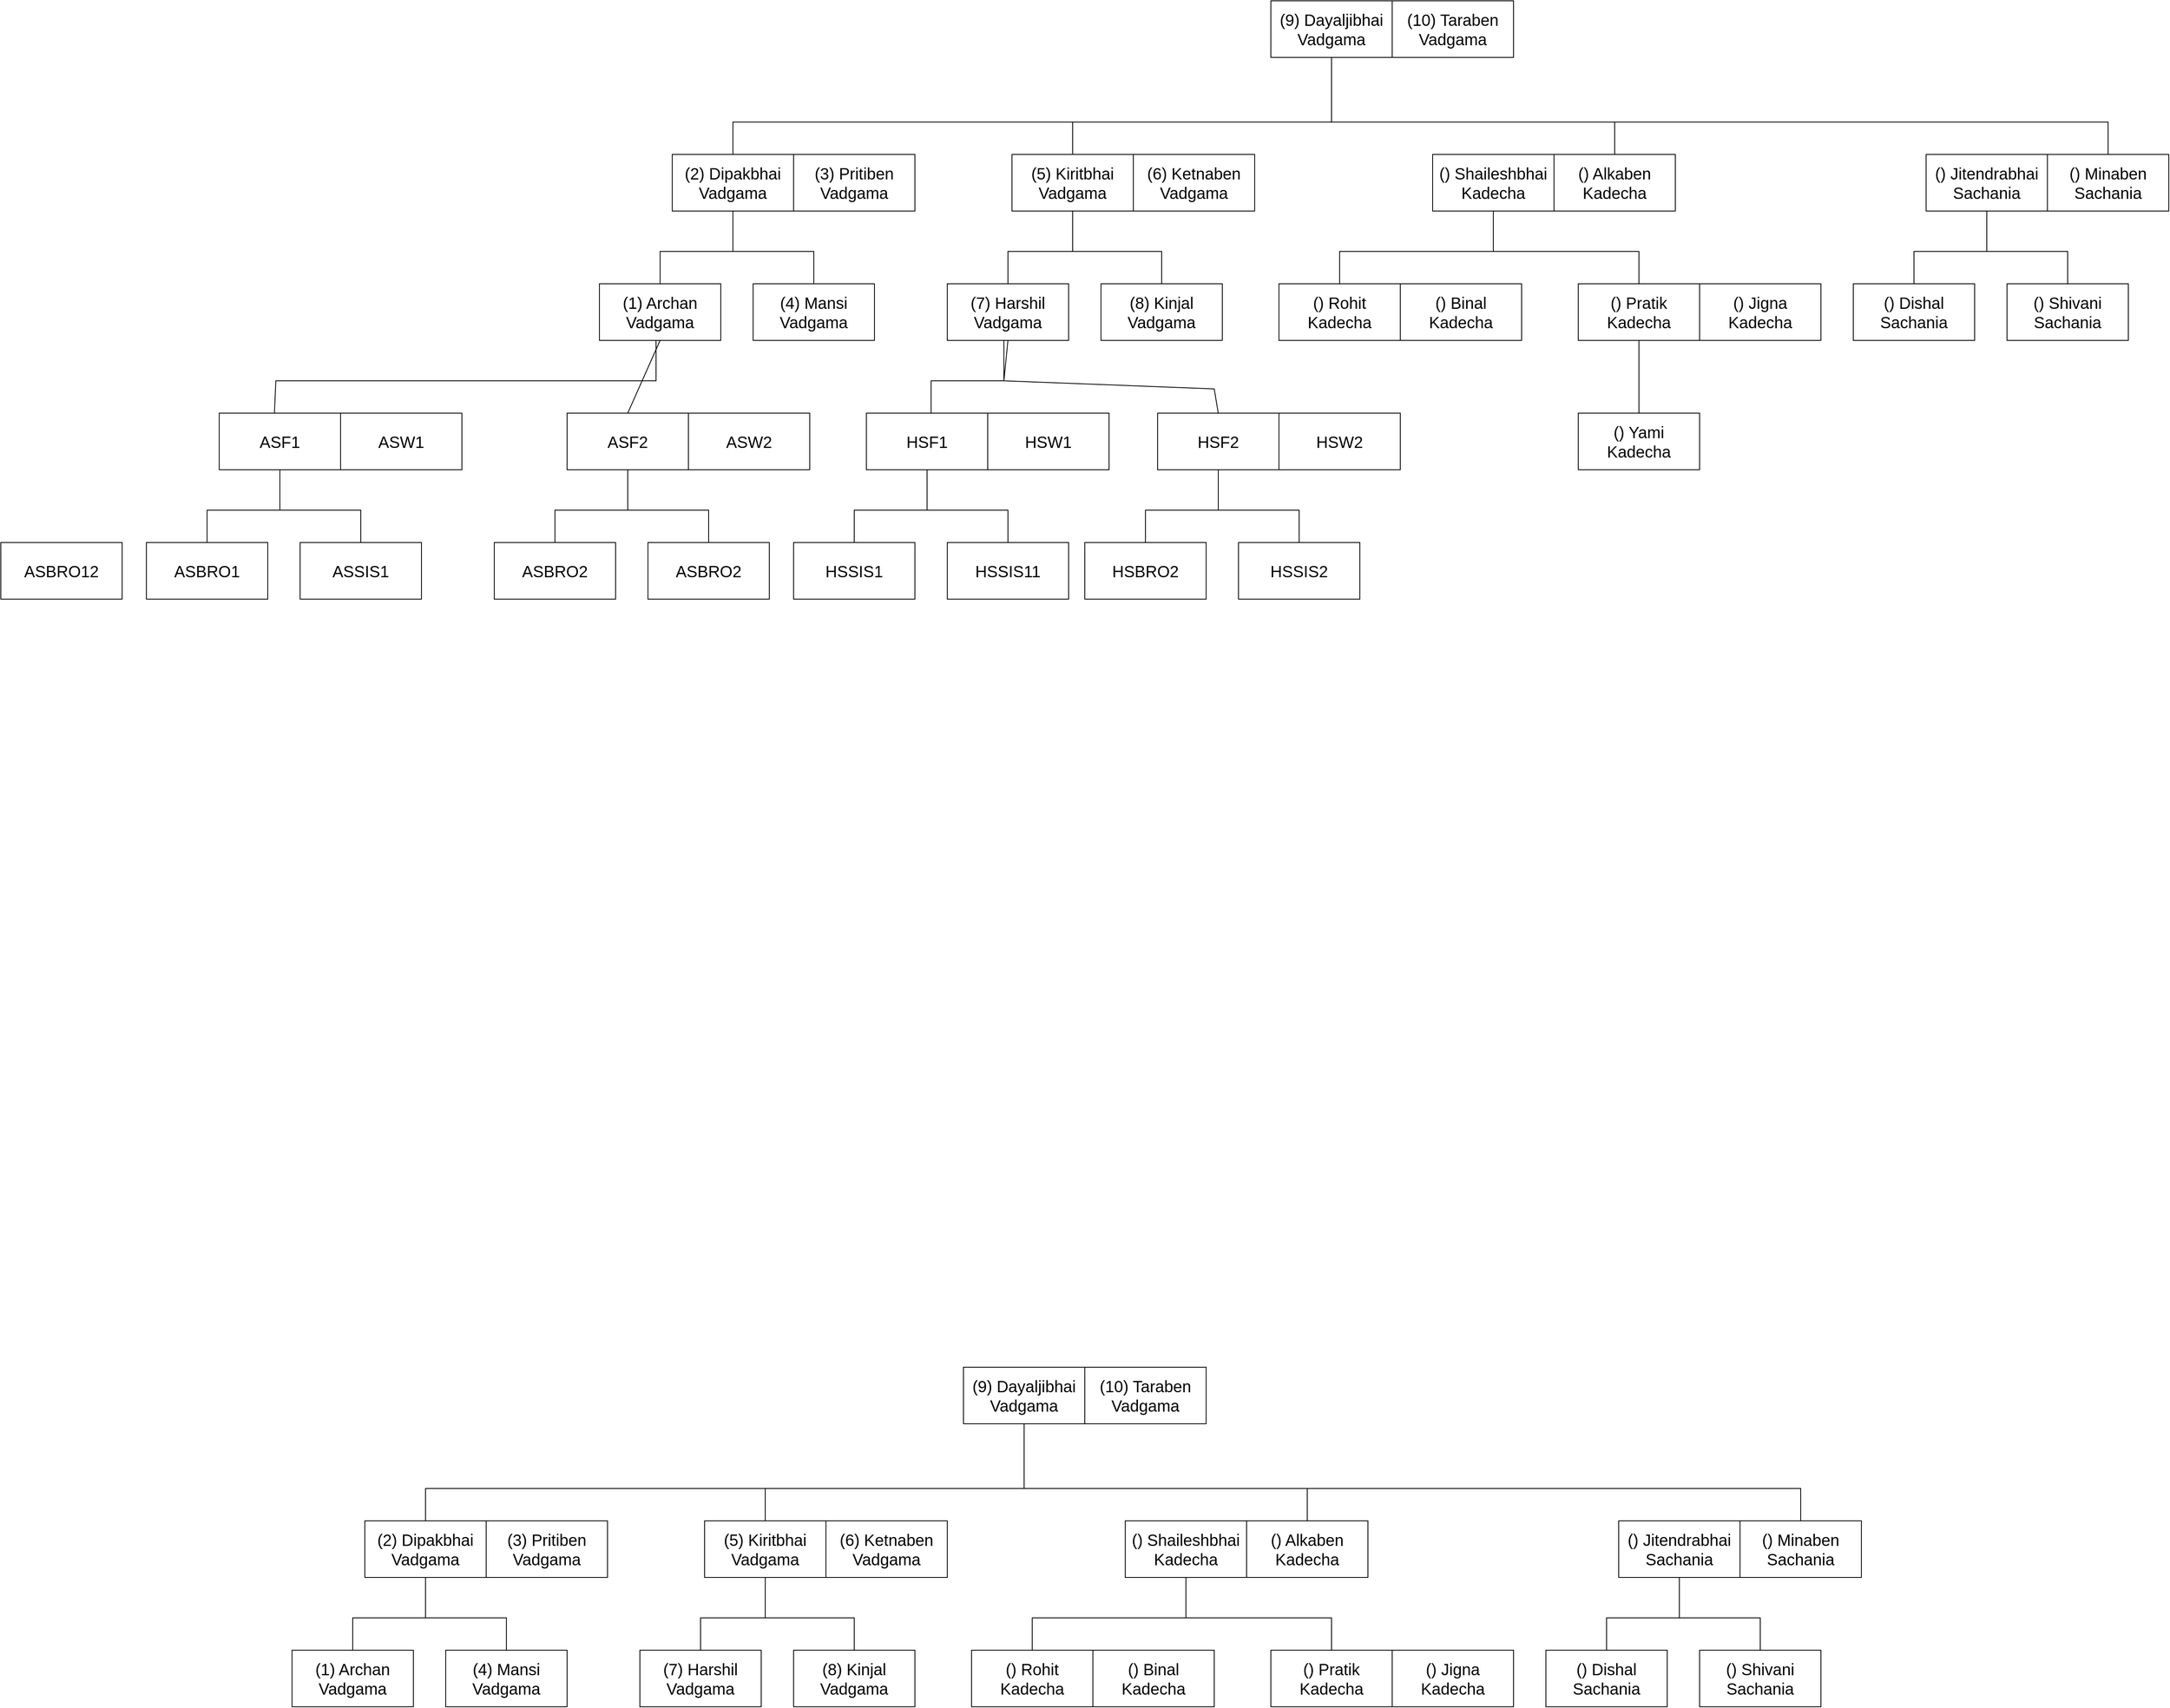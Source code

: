 <mxfile version="17.2.4" type="device"><diagram name="Page-1" id="10a91c8b-09ff-31b1-d368-03940ed4cc9e"><mxGraphModel dx="2484" dy="1018" grid="1" gridSize="10" guides="1" tooltips="1" connect="1" arrows="1" fold="1" page="1" pageScale="1" pageWidth="1100" pageHeight="850" background="none" math="0" shadow="0"><root><mxCell id="0"/><mxCell id="1" parent="0"/><mxCell id="Wmcvq4PDLPZTZNXe5viw-1" value="&lt;font style=&quot;font-size: 20px&quot;&gt;(9) Dayaljibhai&lt;br&gt;Vadgama&lt;br&gt;&lt;/font&gt;" style="rounded=0;whiteSpace=wrap;html=1;" vertex="1" parent="1"><mxGeometry x="920" y="250" width="150" height="70" as="geometry"/></mxCell><mxCell id="Wmcvq4PDLPZTZNXe5viw-2" value="&lt;font style=&quot;font-size: 20px&quot;&gt;(10) Taraben&lt;/font&gt;&lt;br style=&quot;font-size: 20px&quot;&gt;&lt;span style=&quot;font-size: 20px&quot;&gt;Vadgama&lt;/span&gt;" style="rounded=0;whiteSpace=wrap;html=1;" vertex="1" parent="1"><mxGeometry x="1070" y="250" width="150" height="70" as="geometry"/></mxCell><mxCell id="Wmcvq4PDLPZTZNXe5viw-3" value="&lt;font style=&quot;font-size: 20px&quot;&gt;(3) Pritiben&lt;/font&gt;&lt;br style=&quot;font-size: 20px&quot;&gt;&lt;span style=&quot;font-size: 20px&quot;&gt;Vadgama&lt;/span&gt;" style="rounded=0;whiteSpace=wrap;html=1;" vertex="1" parent="1"><mxGeometry x="330" y="440" width="150" height="70" as="geometry"/></mxCell><mxCell id="Wmcvq4PDLPZTZNXe5viw-4" value="&lt;font style=&quot;font-size: 20px&quot;&gt;(2) Dipakbhai&lt;/font&gt;&lt;br style=&quot;font-size: 20px&quot;&gt;&lt;span style=&quot;font-size: 20px&quot;&gt;Vadgama&lt;/span&gt;" style="rounded=0;whiteSpace=wrap;html=1;" vertex="1" parent="1"><mxGeometry x="180" y="440" width="150" height="70" as="geometry"/></mxCell><mxCell id="Wmcvq4PDLPZTZNXe5viw-5" value="&lt;font style=&quot;font-size: 20px&quot;&gt;(6) Ketnaben&lt;/font&gt;&lt;br style=&quot;font-size: 20px&quot;&gt;&lt;span style=&quot;font-size: 20px&quot;&gt;Vadgama&lt;/span&gt;" style="rounded=0;whiteSpace=wrap;html=1;" vertex="1" parent="1"><mxGeometry x="750" y="440" width="150" height="70" as="geometry"/></mxCell><mxCell id="Wmcvq4PDLPZTZNXe5viw-6" value="&lt;font style=&quot;font-size: 20px&quot;&gt;(5) Kiritbhai&lt;/font&gt;&lt;br style=&quot;font-size: 20px&quot;&gt;&lt;span style=&quot;font-size: 20px&quot;&gt;Vadgama&lt;/span&gt;" style="rounded=0;whiteSpace=wrap;html=1;" vertex="1" parent="1"><mxGeometry x="600" y="440" width="150" height="70" as="geometry"/></mxCell><mxCell id="Wmcvq4PDLPZTZNXe5viw-8" value="&lt;font style=&quot;font-size: 20px&quot;&gt;(1) Archan&lt;/font&gt;&lt;br style=&quot;font-size: 20px&quot;&gt;&lt;span style=&quot;font-size: 20px&quot;&gt;Vadgama&lt;/span&gt;" style="rounded=0;whiteSpace=wrap;html=1;" vertex="1" parent="1"><mxGeometry x="90" y="600" width="150" height="70" as="geometry"/></mxCell><mxCell id="Wmcvq4PDLPZTZNXe5viw-9" value="&lt;font style=&quot;font-size: 20px&quot;&gt;(4) Mansi&lt;/font&gt;&lt;br style=&quot;font-size: 20px&quot;&gt;&lt;span style=&quot;font-size: 20px&quot;&gt;Vadgama&lt;/span&gt;" style="rounded=0;whiteSpace=wrap;html=1;" vertex="1" parent="1"><mxGeometry x="280" y="600" width="150" height="70" as="geometry"/></mxCell><mxCell id="Wmcvq4PDLPZTZNXe5viw-10" value="&lt;font style=&quot;font-size: 20px&quot;&gt;(7) Harshil&lt;/font&gt;&lt;br style=&quot;font-size: 20px&quot;&gt;&lt;span style=&quot;font-size: 20px&quot;&gt;Vadgama&lt;/span&gt;" style="rounded=0;whiteSpace=wrap;html=1;" vertex="1" parent="1"><mxGeometry x="520" y="600" width="150" height="70" as="geometry"/></mxCell><mxCell id="Wmcvq4PDLPZTZNXe5viw-11" value="&lt;font style=&quot;font-size: 20px&quot;&gt;(8) Kinjal&lt;/font&gt;&lt;br style=&quot;font-size: 20px&quot;&gt;&lt;span style=&quot;font-size: 20px&quot;&gt;Vadgama&lt;/span&gt;" style="rounded=0;whiteSpace=wrap;html=1;" vertex="1" parent="1"><mxGeometry x="710" y="600" width="150" height="70" as="geometry"/></mxCell><mxCell id="Wmcvq4PDLPZTZNXe5viw-16" value="" style="endArrow=none;html=1;rounded=0;fontSize=20;entryX=0.5;entryY=1;entryDx=0;entryDy=0;exitX=0.5;exitY=0;exitDx=0;exitDy=0;" edge="1" parent="1" source="Wmcvq4PDLPZTZNXe5viw-4" target="Wmcvq4PDLPZTZNXe5viw-1"><mxGeometry width="50" height="50" relative="1" as="geometry"><mxPoint x="530" y="480" as="sourcePoint"/><mxPoint x="580" y="430" as="targetPoint"/><Array as="points"><mxPoint x="255" y="400"/><mxPoint x="995" y="400"/></Array></mxGeometry></mxCell><mxCell id="Wmcvq4PDLPZTZNXe5viw-17" value="" style="endArrow=none;html=1;rounded=0;fontSize=20;entryX=0.5;entryY=1;entryDx=0;entryDy=0;exitX=0.5;exitY=0;exitDx=0;exitDy=0;" edge="1" parent="1" source="Wmcvq4PDLPZTZNXe5viw-6" target="Wmcvq4PDLPZTZNXe5viw-1"><mxGeometry width="50" height="50" relative="1" as="geometry"><mxPoint x="265" y="450" as="sourcePoint"/><mxPoint x="485" y="370" as="targetPoint"/><Array as="points"><mxPoint x="675" y="400"/><mxPoint x="995" y="400"/></Array></mxGeometry></mxCell><mxCell id="Wmcvq4PDLPZTZNXe5viw-18" value="" style="endArrow=none;html=1;rounded=0;fontSize=20;entryX=0.5;entryY=1;entryDx=0;entryDy=0;exitX=0.5;exitY=0;exitDx=0;exitDy=0;" edge="1" parent="1" source="Wmcvq4PDLPZTZNXe5viw-11" target="Wmcvq4PDLPZTZNXe5viw-6"><mxGeometry width="50" height="50" relative="1" as="geometry"><mxPoint x="880" y="590" as="sourcePoint"/><mxPoint x="680" y="510" as="targetPoint"/><Array as="points"><mxPoint x="785" y="560"/><mxPoint x="675" y="560"/></Array></mxGeometry></mxCell><mxCell id="Wmcvq4PDLPZTZNXe5viw-19" value="" style="endArrow=none;html=1;rounded=0;fontSize=20;entryX=0.5;entryY=1;entryDx=0;entryDy=0;exitX=0.5;exitY=0;exitDx=0;exitDy=0;" edge="1" parent="1" source="Wmcvq4PDLPZTZNXe5viw-9" target="Wmcvq4PDLPZTZNXe5viw-4"><mxGeometry width="50" height="50" relative="1" as="geometry"><mxPoint x="355" y="600" as="sourcePoint"/><mxPoint x="250" y="510" as="targetPoint"/><Array as="points"><mxPoint x="355" y="560"/><mxPoint x="255" y="560"/></Array></mxGeometry></mxCell><mxCell id="Wmcvq4PDLPZTZNXe5viw-21" value="" style="endArrow=none;html=1;rounded=0;fontSize=20;exitX=0.5;exitY=0;exitDx=0;exitDy=0;entryX=0.5;entryY=1;entryDx=0;entryDy=0;" edge="1" parent="1" source="Wmcvq4PDLPZTZNXe5viw-8" target="Wmcvq4PDLPZTZNXe5viw-4"><mxGeometry width="50" height="50" relative="1" as="geometry"><mxPoint x="365" y="610" as="sourcePoint"/><mxPoint x="220" y="560" as="targetPoint"/><Array as="points"><mxPoint x="165" y="560"/><mxPoint x="255" y="560"/></Array></mxGeometry></mxCell><mxCell id="Wmcvq4PDLPZTZNXe5viw-22" value="" style="endArrow=none;html=1;rounded=0;fontSize=20;exitX=0.5;exitY=0;exitDx=0;exitDy=0;entryX=0.5;entryY=1;entryDx=0;entryDy=0;" edge="1" parent="1" source="Wmcvq4PDLPZTZNXe5viw-10" target="Wmcvq4PDLPZTZNXe5viw-6"><mxGeometry width="50" height="50" relative="1" as="geometry"><mxPoint x="570" y="600" as="sourcePoint"/><mxPoint x="660" y="510" as="targetPoint"/><Array as="points"><mxPoint x="595" y="560"/><mxPoint x="675" y="560"/></Array></mxGeometry></mxCell><mxCell id="Wmcvq4PDLPZTZNXe5viw-23" value="&lt;font style=&quot;font-size: 20px&quot;&gt;() Alkaben&lt;br&gt;Kadecha&lt;/font&gt;" style="rounded=0;whiteSpace=wrap;html=1;" vertex="1" parent="1"><mxGeometry x="1270" y="440" width="150" height="70" as="geometry"/></mxCell><mxCell id="Wmcvq4PDLPZTZNXe5viw-24" value="&lt;font style=&quot;font-size: 20px&quot;&gt;() Shaileshbhai&lt;br&gt;Kadecha&lt;br&gt;&lt;/font&gt;" style="rounded=0;whiteSpace=wrap;html=1;" vertex="1" parent="1"><mxGeometry x="1120" y="440" width="150" height="70" as="geometry"/></mxCell><mxCell id="Wmcvq4PDLPZTZNXe5viw-25" value="&lt;font style=&quot;font-size: 20px&quot;&gt;() Rohit&lt;br&gt;Kadecha&lt;br&gt;&lt;/font&gt;" style="rounded=0;whiteSpace=wrap;html=1;" vertex="1" parent="1"><mxGeometry x="930" y="600" width="150" height="70" as="geometry"/></mxCell><mxCell id="Wmcvq4PDLPZTZNXe5viw-26" value="&lt;font style=&quot;font-size: 20px&quot;&gt;() Pratik&lt;br&gt;Kadecha&lt;br&gt;&lt;/font&gt;" style="rounded=0;whiteSpace=wrap;html=1;" vertex="1" parent="1"><mxGeometry x="1300" y="600" width="150" height="70" as="geometry"/></mxCell><mxCell id="Wmcvq4PDLPZTZNXe5viw-27" value="" style="endArrow=none;html=1;rounded=0;fontSize=20;entryX=0.5;entryY=1;entryDx=0;entryDy=0;exitX=0.5;exitY=0;exitDx=0;exitDy=0;" edge="1" source="Wmcvq4PDLPZTZNXe5viw-26" target="Wmcvq4PDLPZTZNXe5viw-24" parent="1"><mxGeometry width="50" height="50" relative="1" as="geometry"><mxPoint x="1225" y="600" as="sourcePoint"/><mxPoint x="1120" y="510" as="targetPoint"/><Array as="points"><mxPoint x="1375" y="560"/><mxPoint x="1195" y="560"/></Array></mxGeometry></mxCell><mxCell id="Wmcvq4PDLPZTZNXe5viw-28" value="" style="endArrow=none;html=1;rounded=0;fontSize=20;exitX=0.5;exitY=0;exitDx=0;exitDy=0;entryX=0.5;entryY=1;entryDx=0;entryDy=0;" edge="1" source="Wmcvq4PDLPZTZNXe5viw-25" target="Wmcvq4PDLPZTZNXe5viw-24" parent="1"><mxGeometry width="50" height="50" relative="1" as="geometry"><mxPoint x="1235" y="610" as="sourcePoint"/><mxPoint x="1090" y="560" as="targetPoint"/><Array as="points"><mxPoint x="1005" y="560"/><mxPoint x="1195" y="560"/></Array></mxGeometry></mxCell><mxCell id="Wmcvq4PDLPZTZNXe5viw-29" value="&lt;font style=&quot;font-size: 20px&quot;&gt;() Jitendrabhai&lt;br&gt;Sachania&lt;/font&gt;" style="rounded=0;whiteSpace=wrap;html=1;" vertex="1" parent="1"><mxGeometry x="1730" y="440" width="150" height="70" as="geometry"/></mxCell><mxCell id="Wmcvq4PDLPZTZNXe5viw-30" value="&lt;font style=&quot;font-size: 20px&quot;&gt;() Shivani&lt;br&gt;Sachania&lt;br&gt;&lt;/font&gt;" style="rounded=0;whiteSpace=wrap;html=1;" vertex="1" parent="1"><mxGeometry x="1830" y="600" width="150" height="70" as="geometry"/></mxCell><mxCell id="Wmcvq4PDLPZTZNXe5viw-31" value="" style="endArrow=none;html=1;rounded=0;fontSize=20;entryX=0.5;entryY=1;entryDx=0;entryDy=0;exitX=0.5;exitY=0;exitDx=0;exitDy=0;" edge="1" source="Wmcvq4PDLPZTZNXe5viw-30" target="Wmcvq4PDLPZTZNXe5viw-29" parent="1"><mxGeometry width="50" height="50" relative="1" as="geometry"><mxPoint x="1905" y="600" as="sourcePoint"/><mxPoint x="1800" y="510" as="targetPoint"/><Array as="points"><mxPoint x="1905" y="560"/><mxPoint x="1805" y="560"/></Array></mxGeometry></mxCell><mxCell id="Wmcvq4PDLPZTZNXe5viw-32" value="" style="endArrow=none;html=1;rounded=0;fontSize=20;exitX=0.5;exitY=0;exitDx=0;exitDy=0;entryX=0.5;entryY=1;entryDx=0;entryDy=0;" edge="1" source="Wmcvq4PDLPZTZNXe5viw-34" target="Wmcvq4PDLPZTZNXe5viw-29" parent="1"><mxGeometry width="50" height="50" relative="1" as="geometry"><mxPoint x="1915" y="610" as="sourcePoint"/><mxPoint x="1770" y="560" as="targetPoint"/><Array as="points"><mxPoint x="1715" y="560"/><mxPoint x="1805" y="560"/></Array></mxGeometry></mxCell><mxCell id="Wmcvq4PDLPZTZNXe5viw-33" value="&lt;font style=&quot;font-size: 20px&quot;&gt;() Minaben Sachania&lt;/font&gt;" style="rounded=0;whiteSpace=wrap;html=1;" vertex="1" parent="1"><mxGeometry x="1880" y="440" width="150" height="70" as="geometry"/></mxCell><mxCell id="Wmcvq4PDLPZTZNXe5viw-34" value="&lt;font style=&quot;font-size: 20px&quot;&gt;() Dishal&lt;br&gt;Sachania&lt;br&gt;&lt;/font&gt;" style="rounded=0;whiteSpace=wrap;html=1;" vertex="1" parent="1"><mxGeometry x="1640" y="600" width="150" height="70" as="geometry"/></mxCell><mxCell id="Wmcvq4PDLPZTZNXe5viw-37" value="" style="endArrow=none;html=1;rounded=0;fontSize=20;entryX=0.5;entryY=1;entryDx=0;entryDy=0;exitX=0.5;exitY=0;exitDx=0;exitDy=0;" edge="1" parent="1" source="Wmcvq4PDLPZTZNXe5viw-33" target="Wmcvq4PDLPZTZNXe5viw-1"><mxGeometry width="50" height="50" relative="1" as="geometry"><mxPoint x="1140" y="440.0" as="sourcePoint"/><mxPoint x="1880" y="320.0" as="targetPoint"/><Array as="points"><mxPoint x="1955" y="400"/><mxPoint x="995" y="400"/></Array></mxGeometry></mxCell><mxCell id="Wmcvq4PDLPZTZNXe5viw-38" value="" style="endArrow=none;html=1;rounded=0;fontSize=20;entryX=0.5;entryY=1;entryDx=0;entryDy=0;exitX=0.5;exitY=0;exitDx=0;exitDy=0;" edge="1" parent="1" source="Wmcvq4PDLPZTZNXe5viw-23" target="Wmcvq4PDLPZTZNXe5viw-1"><mxGeometry width="50" height="50" relative="1" as="geometry"><mxPoint x="685" y="450.0" as="sourcePoint"/><mxPoint x="1005" y="330.0" as="targetPoint"/><Array as="points"><mxPoint x="1345" y="400"/><mxPoint x="995" y="400"/></Array></mxGeometry></mxCell><mxCell id="Wmcvq4PDLPZTZNXe5viw-39" value="&lt;font style=&quot;font-size: 20px&quot;&gt;() Binal&lt;br&gt;Kadecha&lt;br&gt;&lt;/font&gt;" style="rounded=0;whiteSpace=wrap;html=1;" vertex="1" parent="1"><mxGeometry x="1080" y="600" width="150" height="70" as="geometry"/></mxCell><mxCell id="Wmcvq4PDLPZTZNXe5viw-40" value="&lt;font style=&quot;font-size: 20px&quot;&gt;() Jigna&lt;br&gt;Kadecha&lt;br&gt;&lt;/font&gt;" style="rounded=0;whiteSpace=wrap;html=1;" vertex="1" parent="1"><mxGeometry x="1450" y="600" width="150" height="70" as="geometry"/></mxCell><mxCell id="Wmcvq4PDLPZTZNXe5viw-41" value="&lt;font style=&quot;font-size: 20px&quot;&gt;() Yami&lt;br&gt;Kadecha&lt;br&gt;&lt;/font&gt;" style="rounded=0;whiteSpace=wrap;html=1;" vertex="1" parent="1"><mxGeometry x="1300" y="760" width="150" height="70" as="geometry"/></mxCell><mxCell id="Wmcvq4PDLPZTZNXe5viw-42" value="" style="endArrow=none;html=1;rounded=0;fontSize=20;entryX=0.5;entryY=0;entryDx=0;entryDy=0;exitX=0.5;exitY=1;exitDx=0;exitDy=0;" edge="1" parent="1" source="Wmcvq4PDLPZTZNXe5viw-26" target="Wmcvq4PDLPZTZNXe5viw-41"><mxGeometry width="50" height="50" relative="1" as="geometry"><mxPoint x="1385" y="610.0" as="sourcePoint"/><mxPoint x="1205" y="520.0" as="targetPoint"/></mxGeometry></mxCell><mxCell id="Wmcvq4PDLPZTZNXe5viw-43" value="&lt;span style=&quot;font-size: 20px&quot;&gt;ASF1&lt;/span&gt;" style="rounded=0;whiteSpace=wrap;html=1;" vertex="1" parent="1"><mxGeometry x="-380" y="760" width="150" height="70" as="geometry"/></mxCell><mxCell id="Wmcvq4PDLPZTZNXe5viw-44" value="&lt;span style=&quot;font-size: 20px&quot;&gt;ASW1&lt;/span&gt;" style="rounded=0;whiteSpace=wrap;html=1;" vertex="1" parent="1"><mxGeometry x="-230" y="760" width="150" height="70" as="geometry"/></mxCell><mxCell id="Wmcvq4PDLPZTZNXe5viw-45" value="&lt;span style=&quot;font-size: 20px&quot;&gt;ASBRO1&lt;/span&gt;" style="rounded=0;whiteSpace=wrap;html=1;" vertex="1" parent="1"><mxGeometry x="-470" y="920" width="150" height="70" as="geometry"/></mxCell><mxCell id="Wmcvq4PDLPZTZNXe5viw-46" value="&lt;span style=&quot;font-size: 20px&quot;&gt;ASSIS1&lt;/span&gt;" style="rounded=0;whiteSpace=wrap;html=1;" vertex="1" parent="1"><mxGeometry x="-280" y="920" width="150" height="70" as="geometry"/></mxCell><mxCell id="Wmcvq4PDLPZTZNXe5viw-47" value="" style="endArrow=none;html=1;rounded=0;fontSize=20;entryX=0.5;entryY=1;entryDx=0;entryDy=0;exitX=0.5;exitY=0;exitDx=0;exitDy=0;" edge="1" source="Wmcvq4PDLPZTZNXe5viw-46" target="Wmcvq4PDLPZTZNXe5viw-43" parent="1"><mxGeometry width="50" height="50" relative="1" as="geometry"><mxPoint x="-205" y="920" as="sourcePoint"/><mxPoint x="-310" y="830" as="targetPoint"/><Array as="points"><mxPoint x="-205" y="880"/><mxPoint x="-305" y="880"/></Array></mxGeometry></mxCell><mxCell id="Wmcvq4PDLPZTZNXe5viw-48" value="" style="endArrow=none;html=1;rounded=0;fontSize=20;exitX=0.5;exitY=0;exitDx=0;exitDy=0;entryX=0.5;entryY=1;entryDx=0;entryDy=0;" edge="1" source="Wmcvq4PDLPZTZNXe5viw-45" target="Wmcvq4PDLPZTZNXe5viw-43" parent="1"><mxGeometry width="50" height="50" relative="1" as="geometry"><mxPoint x="-195" y="930" as="sourcePoint"/><mxPoint x="-340" y="880" as="targetPoint"/><Array as="points"><mxPoint x="-395" y="880"/><mxPoint x="-305" y="880"/></Array></mxGeometry></mxCell><mxCell id="Wmcvq4PDLPZTZNXe5viw-49" value="" style="endArrow=none;html=1;rounded=0;fontSize=20;exitX=0.455;exitY=-0.005;exitDx=0;exitDy=0;entryX=0.5;entryY=1;entryDx=0;entryDy=0;exitPerimeter=0;" edge="1" parent="1" source="Wmcvq4PDLPZTZNXe5viw-43"><mxGeometry width="50" height="50" relative="1" as="geometry"><mxPoint x="70.0" y="760" as="sourcePoint"/><mxPoint x="160.0" y="670" as="targetPoint"/><Array as="points"><mxPoint x="-310" y="720"/><mxPoint x="160" y="720"/></Array></mxGeometry></mxCell><mxCell id="Wmcvq4PDLPZTZNXe5viw-50" value="&lt;span style=&quot;font-size: 20px&quot;&gt;HSF1&lt;/span&gt;" style="rounded=0;whiteSpace=wrap;html=1;" vertex="1" parent="1"><mxGeometry x="420" y="760" width="150" height="70" as="geometry"/></mxCell><mxCell id="Wmcvq4PDLPZTZNXe5viw-51" value="&lt;span style=&quot;font-size: 20px&quot;&gt;HSW1&lt;/span&gt;" style="rounded=0;whiteSpace=wrap;html=1;" vertex="1" parent="1"><mxGeometry x="570" y="760" width="150" height="70" as="geometry"/></mxCell><mxCell id="Wmcvq4PDLPZTZNXe5viw-52" value="&lt;span style=&quot;font-size: 20px&quot;&gt;HSSIS11&lt;/span&gt;" style="rounded=0;whiteSpace=wrap;html=1;" vertex="1" parent="1"><mxGeometry x="520" y="920" width="150" height="70" as="geometry"/></mxCell><mxCell id="Wmcvq4PDLPZTZNXe5viw-53" value="" style="endArrow=none;html=1;rounded=0;fontSize=20;entryX=0.5;entryY=1;entryDx=0;entryDy=0;exitX=0.5;exitY=0;exitDx=0;exitDy=0;" edge="1" source="Wmcvq4PDLPZTZNXe5viw-52" target="Wmcvq4PDLPZTZNXe5viw-50" parent="1"><mxGeometry width="50" height="50" relative="1" as="geometry"><mxPoint x="595" y="920" as="sourcePoint"/><mxPoint x="490" y="830" as="targetPoint"/><Array as="points"><mxPoint x="595" y="880"/><mxPoint x="495" y="880"/></Array></mxGeometry></mxCell><mxCell id="Wmcvq4PDLPZTZNXe5viw-54" value="" style="endArrow=none;html=1;rounded=0;fontSize=20;exitX=0.5;exitY=0;exitDx=0;exitDy=0;entryX=0.5;entryY=1;entryDx=0;entryDy=0;" edge="1" source="Wmcvq4PDLPZTZNXe5viw-55" target="Wmcvq4PDLPZTZNXe5viw-50" parent="1"><mxGeometry width="50" height="50" relative="1" as="geometry"><mxPoint x="605" y="930" as="sourcePoint"/><mxPoint x="460" y="880" as="targetPoint"/><Array as="points"><mxPoint x="405" y="880"/><mxPoint x="495" y="880"/></Array></mxGeometry></mxCell><mxCell id="Wmcvq4PDLPZTZNXe5viw-55" value="&lt;span style=&quot;font-size: 20px&quot;&gt;HSSIS1&lt;/span&gt;" style="rounded=0;whiteSpace=wrap;html=1;" vertex="1" parent="1"><mxGeometry x="330" y="920" width="150" height="70" as="geometry"/></mxCell><mxCell id="Wmcvq4PDLPZTZNXe5viw-56" value="" style="endArrow=none;html=1;rounded=0;fontSize=20;exitX=0.5;exitY=0;exitDx=0;exitDy=0;entryX=0.5;entryY=1;entryDx=0;entryDy=0;" edge="1" parent="1"><mxGeometry width="50" height="50" relative="1" as="geometry"><mxPoint x="500.0" y="760" as="sourcePoint"/><mxPoint x="590.0" y="670" as="targetPoint"/><Array as="points"><mxPoint x="500" y="720"/><mxPoint x="590" y="720"/></Array></mxGeometry></mxCell><mxCell id="Wmcvq4PDLPZTZNXe5viw-57" value="&lt;span style=&quot;font-size: 20px&quot;&gt;ASF2&lt;/span&gt;" style="rounded=0;whiteSpace=wrap;html=1;" vertex="1" parent="1"><mxGeometry x="50" y="760" width="150" height="70" as="geometry"/></mxCell><mxCell id="Wmcvq4PDLPZTZNXe5viw-58" value="&lt;span style=&quot;font-size: 20px&quot;&gt;ASW2&lt;/span&gt;" style="rounded=0;whiteSpace=wrap;html=1;" vertex="1" parent="1"><mxGeometry x="200" y="760" width="150" height="70" as="geometry"/></mxCell><mxCell id="Wmcvq4PDLPZTZNXe5viw-59" value="&lt;span style=&quot;font-size: 20px&quot;&gt;ASBRO2&lt;/span&gt;" style="rounded=0;whiteSpace=wrap;html=1;" vertex="1" parent="1"><mxGeometry x="-40" y="920" width="150" height="70" as="geometry"/></mxCell><mxCell id="Wmcvq4PDLPZTZNXe5viw-60" value="&lt;span style=&quot;font-size: 20px&quot;&gt;ASBRO2&lt;/span&gt;" style="rounded=0;whiteSpace=wrap;html=1;" vertex="1" parent="1"><mxGeometry x="150" y="920" width="150" height="70" as="geometry"/></mxCell><mxCell id="Wmcvq4PDLPZTZNXe5viw-61" value="" style="endArrow=none;html=1;rounded=0;fontSize=20;entryX=0.5;entryY=1;entryDx=0;entryDy=0;exitX=0.5;exitY=0;exitDx=0;exitDy=0;" edge="1" source="Wmcvq4PDLPZTZNXe5viw-60" target="Wmcvq4PDLPZTZNXe5viw-57" parent="1"><mxGeometry width="50" height="50" relative="1" as="geometry"><mxPoint x="225" y="920" as="sourcePoint"/><mxPoint x="120" y="830" as="targetPoint"/><Array as="points"><mxPoint x="225" y="880"/><mxPoint x="125" y="880"/></Array></mxGeometry></mxCell><mxCell id="Wmcvq4PDLPZTZNXe5viw-62" value="" style="endArrow=none;html=1;rounded=0;fontSize=20;exitX=0.5;exitY=0;exitDx=0;exitDy=0;entryX=0.5;entryY=1;entryDx=0;entryDy=0;" edge="1" source="Wmcvq4PDLPZTZNXe5viw-59" target="Wmcvq4PDLPZTZNXe5viw-57" parent="1"><mxGeometry width="50" height="50" relative="1" as="geometry"><mxPoint x="235" y="930" as="sourcePoint"/><mxPoint x="90" y="880" as="targetPoint"/><Array as="points"><mxPoint x="35" y="880"/><mxPoint x="125" y="880"/></Array></mxGeometry></mxCell><mxCell id="Wmcvq4PDLPZTZNXe5viw-63" value="" style="endArrow=none;html=1;rounded=0;fontSize=20;entryX=0.5;entryY=1;entryDx=0;entryDy=0;exitX=0.5;exitY=0;exitDx=0;exitDy=0;" edge="1" parent="1" source="Wmcvq4PDLPZTZNXe5viw-57" target="Wmcvq4PDLPZTZNXe5viw-8"><mxGeometry width="50" height="50" relative="1" as="geometry"><mxPoint x="-40" y="1070" as="sourcePoint"/><mxPoint x="10" y="1020" as="targetPoint"/></mxGeometry></mxCell><mxCell id="Wmcvq4PDLPZTZNXe5viw-64" value="&lt;span style=&quot;font-size: 20px&quot;&gt;HSF2&lt;/span&gt;" style="rounded=0;whiteSpace=wrap;html=1;" vertex="1" parent="1"><mxGeometry x="780" y="760" width="150" height="70" as="geometry"/></mxCell><mxCell id="Wmcvq4PDLPZTZNXe5viw-65" value="&lt;span style=&quot;font-size: 20px&quot;&gt;HSW2&lt;/span&gt;" style="rounded=0;whiteSpace=wrap;html=1;" vertex="1" parent="1"><mxGeometry x="930" y="760" width="150" height="70" as="geometry"/></mxCell><mxCell id="Wmcvq4PDLPZTZNXe5viw-66" value="&lt;span style=&quot;font-size: 20px&quot;&gt;HSSIS2&lt;/span&gt;" style="rounded=0;whiteSpace=wrap;html=1;" vertex="1" parent="1"><mxGeometry x="880" y="920" width="150" height="70" as="geometry"/></mxCell><mxCell id="Wmcvq4PDLPZTZNXe5viw-67" value="" style="endArrow=none;html=1;rounded=0;fontSize=20;entryX=0.5;entryY=1;entryDx=0;entryDy=0;exitX=0.5;exitY=0;exitDx=0;exitDy=0;" edge="1" source="Wmcvq4PDLPZTZNXe5viw-66" target="Wmcvq4PDLPZTZNXe5viw-64" parent="1"><mxGeometry width="50" height="50" relative="1" as="geometry"><mxPoint x="955" y="920" as="sourcePoint"/><mxPoint x="850" y="830" as="targetPoint"/><Array as="points"><mxPoint x="955" y="880"/><mxPoint x="855" y="880"/></Array></mxGeometry></mxCell><mxCell id="Wmcvq4PDLPZTZNXe5viw-68" value="" style="endArrow=none;html=1;rounded=0;fontSize=20;exitX=0.5;exitY=0;exitDx=0;exitDy=0;entryX=0.5;entryY=1;entryDx=0;entryDy=0;" edge="1" source="Wmcvq4PDLPZTZNXe5viw-69" target="Wmcvq4PDLPZTZNXe5viw-64" parent="1"><mxGeometry width="50" height="50" relative="1" as="geometry"><mxPoint x="965" y="930" as="sourcePoint"/><mxPoint x="820" y="880" as="targetPoint"/><Array as="points"><mxPoint x="765" y="880"/><mxPoint x="855" y="880"/></Array></mxGeometry></mxCell><mxCell id="Wmcvq4PDLPZTZNXe5viw-69" value="&lt;span style=&quot;font-size: 20px&quot;&gt;HSBRO2&lt;/span&gt;" style="rounded=0;whiteSpace=wrap;html=1;" vertex="1" parent="1"><mxGeometry x="690" y="920" width="150" height="70" as="geometry"/></mxCell><mxCell id="Wmcvq4PDLPZTZNXe5viw-70" value="" style="endArrow=none;html=1;rounded=0;fontSize=20;exitX=0.5;exitY=0;exitDx=0;exitDy=0;entryX=0.5;entryY=1;entryDx=0;entryDy=0;" edge="1" parent="1" source="Wmcvq4PDLPZTZNXe5viw-64" target="Wmcvq4PDLPZTZNXe5viw-10"><mxGeometry width="50" height="50" relative="1" as="geometry"><mxPoint x="510.0" y="770" as="sourcePoint"/><mxPoint x="600.0" y="680" as="targetPoint"/><Array as="points"><mxPoint x="850" y="730"/><mxPoint x="590" y="720"/></Array></mxGeometry></mxCell><mxCell id="Wmcvq4PDLPZTZNXe5viw-71" value="&lt;span style=&quot;font-size: 20px&quot;&gt;ASBRO12&lt;/span&gt;" style="rounded=0;whiteSpace=wrap;html=1;" vertex="1" parent="1"><mxGeometry x="-650" y="920" width="150" height="70" as="geometry"/></mxCell><mxCell id="Wmcvq4PDLPZTZNXe5viw-72" value="&lt;font style=&quot;font-size: 20px&quot;&gt;(9) Dayaljibhai&lt;br&gt;Vadgama&lt;br&gt;&lt;/font&gt;" style="rounded=0;whiteSpace=wrap;html=1;" vertex="1" parent="1"><mxGeometry x="540" y="1940" width="150" height="70" as="geometry"/></mxCell><mxCell id="Wmcvq4PDLPZTZNXe5viw-73" value="&lt;font style=&quot;font-size: 20px&quot;&gt;(10) Taraben&lt;/font&gt;&lt;br style=&quot;font-size: 20px&quot;&gt;&lt;span style=&quot;font-size: 20px&quot;&gt;Vadgama&lt;/span&gt;" style="rounded=0;whiteSpace=wrap;html=1;" vertex="1" parent="1"><mxGeometry x="690" y="1940" width="150" height="70" as="geometry"/></mxCell><mxCell id="Wmcvq4PDLPZTZNXe5viw-74" value="&lt;font style=&quot;font-size: 20px&quot;&gt;(3) Pritiben&lt;/font&gt;&lt;br style=&quot;font-size: 20px&quot;&gt;&lt;span style=&quot;font-size: 20px&quot;&gt;Vadgama&lt;/span&gt;" style="rounded=0;whiteSpace=wrap;html=1;" vertex="1" parent="1"><mxGeometry x="-50" y="2130" width="150" height="70" as="geometry"/></mxCell><mxCell id="Wmcvq4PDLPZTZNXe5viw-75" value="&lt;font style=&quot;font-size: 20px&quot;&gt;(2) Dipakbhai&lt;/font&gt;&lt;br style=&quot;font-size: 20px&quot;&gt;&lt;span style=&quot;font-size: 20px&quot;&gt;Vadgama&lt;/span&gt;" style="rounded=0;whiteSpace=wrap;html=1;" vertex="1" parent="1"><mxGeometry x="-200" y="2130" width="150" height="70" as="geometry"/></mxCell><mxCell id="Wmcvq4PDLPZTZNXe5viw-76" value="&lt;font style=&quot;font-size: 20px&quot;&gt;(6) Ketnaben&lt;/font&gt;&lt;br style=&quot;font-size: 20px&quot;&gt;&lt;span style=&quot;font-size: 20px&quot;&gt;Vadgama&lt;/span&gt;" style="rounded=0;whiteSpace=wrap;html=1;" vertex="1" parent="1"><mxGeometry x="370" y="2130" width="150" height="70" as="geometry"/></mxCell><mxCell id="Wmcvq4PDLPZTZNXe5viw-77" value="&lt;font style=&quot;font-size: 20px&quot;&gt;(5) Kiritbhai&lt;/font&gt;&lt;br style=&quot;font-size: 20px&quot;&gt;&lt;span style=&quot;font-size: 20px&quot;&gt;Vadgama&lt;/span&gt;" style="rounded=0;whiteSpace=wrap;html=1;" vertex="1" parent="1"><mxGeometry x="220" y="2130" width="150" height="70" as="geometry"/></mxCell><mxCell id="Wmcvq4PDLPZTZNXe5viw-78" value="&lt;font style=&quot;font-size: 20px&quot;&gt;(1) Archan&lt;/font&gt;&lt;br style=&quot;font-size: 20px&quot;&gt;&lt;span style=&quot;font-size: 20px&quot;&gt;Vadgama&lt;/span&gt;" style="rounded=0;whiteSpace=wrap;html=1;" vertex="1" parent="1"><mxGeometry x="-290" y="2290" width="150" height="70" as="geometry"/></mxCell><mxCell id="Wmcvq4PDLPZTZNXe5viw-79" value="&lt;font style=&quot;font-size: 20px&quot;&gt;(4) Mansi&lt;/font&gt;&lt;br style=&quot;font-size: 20px&quot;&gt;&lt;span style=&quot;font-size: 20px&quot;&gt;Vadgama&lt;/span&gt;" style="rounded=0;whiteSpace=wrap;html=1;" vertex="1" parent="1"><mxGeometry x="-100" y="2290" width="150" height="70" as="geometry"/></mxCell><mxCell id="Wmcvq4PDLPZTZNXe5viw-80" value="&lt;font style=&quot;font-size: 20px&quot;&gt;(7) Harshil&lt;/font&gt;&lt;br style=&quot;font-size: 20px&quot;&gt;&lt;span style=&quot;font-size: 20px&quot;&gt;Vadgama&lt;/span&gt;" style="rounded=0;whiteSpace=wrap;html=1;" vertex="1" parent="1"><mxGeometry x="140" y="2290" width="150" height="70" as="geometry"/></mxCell><mxCell id="Wmcvq4PDLPZTZNXe5viw-81" value="&lt;font style=&quot;font-size: 20px&quot;&gt;(8) Kinjal&lt;/font&gt;&lt;br style=&quot;font-size: 20px&quot;&gt;&lt;span style=&quot;font-size: 20px&quot;&gt;Vadgama&lt;/span&gt;" style="rounded=0;whiteSpace=wrap;html=1;" vertex="1" parent="1"><mxGeometry x="330" y="2290" width="150" height="70" as="geometry"/></mxCell><mxCell id="Wmcvq4PDLPZTZNXe5viw-82" value="" style="endArrow=none;html=1;rounded=0;fontSize=20;entryX=0.5;entryY=1;entryDx=0;entryDy=0;exitX=0.5;exitY=0;exitDx=0;exitDy=0;" edge="1" parent="1" source="Wmcvq4PDLPZTZNXe5viw-75" target="Wmcvq4PDLPZTZNXe5viw-72"><mxGeometry width="50" height="50" relative="1" as="geometry"><mxPoint x="150" y="2170" as="sourcePoint"/><mxPoint x="200" y="2120" as="targetPoint"/><Array as="points"><mxPoint x="-125" y="2090"/><mxPoint x="615" y="2090"/></Array></mxGeometry></mxCell><mxCell id="Wmcvq4PDLPZTZNXe5viw-83" value="" style="endArrow=none;html=1;rounded=0;fontSize=20;entryX=0.5;entryY=1;entryDx=0;entryDy=0;exitX=0.5;exitY=0;exitDx=0;exitDy=0;" edge="1" parent="1" source="Wmcvq4PDLPZTZNXe5viw-77" target="Wmcvq4PDLPZTZNXe5viw-72"><mxGeometry width="50" height="50" relative="1" as="geometry"><mxPoint x="-115" y="2140" as="sourcePoint"/><mxPoint x="105" y="2060" as="targetPoint"/><Array as="points"><mxPoint x="295" y="2090"/><mxPoint x="615" y="2090"/></Array></mxGeometry></mxCell><mxCell id="Wmcvq4PDLPZTZNXe5viw-84" value="" style="endArrow=none;html=1;rounded=0;fontSize=20;entryX=0.5;entryY=1;entryDx=0;entryDy=0;exitX=0.5;exitY=0;exitDx=0;exitDy=0;" edge="1" parent="1" source="Wmcvq4PDLPZTZNXe5viw-81" target="Wmcvq4PDLPZTZNXe5viw-77"><mxGeometry width="50" height="50" relative="1" as="geometry"><mxPoint x="500" y="2280" as="sourcePoint"/><mxPoint x="300" y="2200" as="targetPoint"/><Array as="points"><mxPoint x="405" y="2250"/><mxPoint x="295" y="2250"/></Array></mxGeometry></mxCell><mxCell id="Wmcvq4PDLPZTZNXe5viw-85" value="" style="endArrow=none;html=1;rounded=0;fontSize=20;entryX=0.5;entryY=1;entryDx=0;entryDy=0;exitX=0.5;exitY=0;exitDx=0;exitDy=0;" edge="1" parent="1" source="Wmcvq4PDLPZTZNXe5viw-79" target="Wmcvq4PDLPZTZNXe5viw-75"><mxGeometry width="50" height="50" relative="1" as="geometry"><mxPoint x="-25" y="2290" as="sourcePoint"/><mxPoint x="-130" y="2200" as="targetPoint"/><Array as="points"><mxPoint x="-25" y="2250"/><mxPoint x="-125" y="2250"/></Array></mxGeometry></mxCell><mxCell id="Wmcvq4PDLPZTZNXe5viw-86" value="" style="endArrow=none;html=1;rounded=0;fontSize=20;exitX=0.5;exitY=0;exitDx=0;exitDy=0;entryX=0.5;entryY=1;entryDx=0;entryDy=0;" edge="1" parent="1" source="Wmcvq4PDLPZTZNXe5viw-78" target="Wmcvq4PDLPZTZNXe5viw-75"><mxGeometry width="50" height="50" relative="1" as="geometry"><mxPoint x="-15" y="2300" as="sourcePoint"/><mxPoint x="-160" y="2250" as="targetPoint"/><Array as="points"><mxPoint x="-215" y="2250"/><mxPoint x="-125" y="2250"/></Array></mxGeometry></mxCell><mxCell id="Wmcvq4PDLPZTZNXe5viw-87" value="" style="endArrow=none;html=1;rounded=0;fontSize=20;exitX=0.5;exitY=0;exitDx=0;exitDy=0;entryX=0.5;entryY=1;entryDx=0;entryDy=0;" edge="1" parent="1" source="Wmcvq4PDLPZTZNXe5viw-80" target="Wmcvq4PDLPZTZNXe5viw-77"><mxGeometry width="50" height="50" relative="1" as="geometry"><mxPoint x="190" y="2290" as="sourcePoint"/><mxPoint x="280" y="2200" as="targetPoint"/><Array as="points"><mxPoint x="215" y="2250"/><mxPoint x="295" y="2250"/></Array></mxGeometry></mxCell><mxCell id="Wmcvq4PDLPZTZNXe5viw-88" value="&lt;font style=&quot;font-size: 20px&quot;&gt;() Alkaben&lt;br&gt;Kadecha&lt;/font&gt;" style="rounded=0;whiteSpace=wrap;html=1;" vertex="1" parent="1"><mxGeometry x="890" y="2130" width="150" height="70" as="geometry"/></mxCell><mxCell id="Wmcvq4PDLPZTZNXe5viw-89" value="&lt;font style=&quot;font-size: 20px&quot;&gt;() Shaileshbhai&lt;br&gt;Kadecha&lt;br&gt;&lt;/font&gt;" style="rounded=0;whiteSpace=wrap;html=1;" vertex="1" parent="1"><mxGeometry x="740" y="2130" width="150" height="70" as="geometry"/></mxCell><mxCell id="Wmcvq4PDLPZTZNXe5viw-90" value="&lt;font style=&quot;font-size: 20px&quot;&gt;() Rohit&lt;br&gt;Kadecha&lt;br&gt;&lt;/font&gt;" style="rounded=0;whiteSpace=wrap;html=1;" vertex="1" parent="1"><mxGeometry x="550" y="2290" width="150" height="70" as="geometry"/></mxCell><mxCell id="Wmcvq4PDLPZTZNXe5viw-91" value="&lt;font style=&quot;font-size: 20px&quot;&gt;() Pratik&lt;br&gt;Kadecha&lt;br&gt;&lt;/font&gt;" style="rounded=0;whiteSpace=wrap;html=1;" vertex="1" parent="1"><mxGeometry x="920" y="2290" width="150" height="70" as="geometry"/></mxCell><mxCell id="Wmcvq4PDLPZTZNXe5viw-92" value="" style="endArrow=none;html=1;rounded=0;fontSize=20;entryX=0.5;entryY=1;entryDx=0;entryDy=0;exitX=0.5;exitY=0;exitDx=0;exitDy=0;" edge="1" parent="1" source="Wmcvq4PDLPZTZNXe5viw-91" target="Wmcvq4PDLPZTZNXe5viw-89"><mxGeometry width="50" height="50" relative="1" as="geometry"><mxPoint x="845" y="2290" as="sourcePoint"/><mxPoint x="740" y="2200" as="targetPoint"/><Array as="points"><mxPoint x="995" y="2250"/><mxPoint x="815" y="2250"/></Array></mxGeometry></mxCell><mxCell id="Wmcvq4PDLPZTZNXe5viw-93" value="" style="endArrow=none;html=1;rounded=0;fontSize=20;exitX=0.5;exitY=0;exitDx=0;exitDy=0;entryX=0.5;entryY=1;entryDx=0;entryDy=0;" edge="1" parent="1" source="Wmcvq4PDLPZTZNXe5viw-90" target="Wmcvq4PDLPZTZNXe5viw-89"><mxGeometry width="50" height="50" relative="1" as="geometry"><mxPoint x="855" y="2300" as="sourcePoint"/><mxPoint x="710" y="2250" as="targetPoint"/><Array as="points"><mxPoint x="625" y="2250"/><mxPoint x="815" y="2250"/></Array></mxGeometry></mxCell><mxCell id="Wmcvq4PDLPZTZNXe5viw-94" value="&lt;font style=&quot;font-size: 20px&quot;&gt;() Jitendrabhai&lt;br&gt;Sachania&lt;/font&gt;" style="rounded=0;whiteSpace=wrap;html=1;" vertex="1" parent="1"><mxGeometry x="1350" y="2130" width="150" height="70" as="geometry"/></mxCell><mxCell id="Wmcvq4PDLPZTZNXe5viw-95" value="&lt;font style=&quot;font-size: 20px&quot;&gt;() Shivani&lt;br&gt;Sachania&lt;br&gt;&lt;/font&gt;" style="rounded=0;whiteSpace=wrap;html=1;" vertex="1" parent="1"><mxGeometry x="1450" y="2290" width="150" height="70" as="geometry"/></mxCell><mxCell id="Wmcvq4PDLPZTZNXe5viw-96" value="" style="endArrow=none;html=1;rounded=0;fontSize=20;entryX=0.5;entryY=1;entryDx=0;entryDy=0;exitX=0.5;exitY=0;exitDx=0;exitDy=0;" edge="1" parent="1" source="Wmcvq4PDLPZTZNXe5viw-95" target="Wmcvq4PDLPZTZNXe5viw-94"><mxGeometry width="50" height="50" relative="1" as="geometry"><mxPoint x="1525" y="2290" as="sourcePoint"/><mxPoint x="1420" y="2200" as="targetPoint"/><Array as="points"><mxPoint x="1525" y="2250"/><mxPoint x="1425" y="2250"/></Array></mxGeometry></mxCell><mxCell id="Wmcvq4PDLPZTZNXe5viw-97" value="" style="endArrow=none;html=1;rounded=0;fontSize=20;exitX=0.5;exitY=0;exitDx=0;exitDy=0;entryX=0.5;entryY=1;entryDx=0;entryDy=0;" edge="1" parent="1" source="Wmcvq4PDLPZTZNXe5viw-99" target="Wmcvq4PDLPZTZNXe5viw-94"><mxGeometry width="50" height="50" relative="1" as="geometry"><mxPoint x="1535" y="2300" as="sourcePoint"/><mxPoint x="1390" y="2250" as="targetPoint"/><Array as="points"><mxPoint x="1335" y="2250"/><mxPoint x="1425" y="2250"/></Array></mxGeometry></mxCell><mxCell id="Wmcvq4PDLPZTZNXe5viw-98" value="&lt;font style=&quot;font-size: 20px&quot;&gt;() Minaben Sachania&lt;/font&gt;" style="rounded=0;whiteSpace=wrap;html=1;" vertex="1" parent="1"><mxGeometry x="1500" y="2130" width="150" height="70" as="geometry"/></mxCell><mxCell id="Wmcvq4PDLPZTZNXe5viw-99" value="&lt;font style=&quot;font-size: 20px&quot;&gt;() Dishal&lt;br&gt;Sachania&lt;br&gt;&lt;/font&gt;" style="rounded=0;whiteSpace=wrap;html=1;" vertex="1" parent="1"><mxGeometry x="1260" y="2290" width="150" height="70" as="geometry"/></mxCell><mxCell id="Wmcvq4PDLPZTZNXe5viw-100" value="" style="endArrow=none;html=1;rounded=0;fontSize=20;entryX=0.5;entryY=1;entryDx=0;entryDy=0;exitX=0.5;exitY=0;exitDx=0;exitDy=0;" edge="1" parent="1" source="Wmcvq4PDLPZTZNXe5viw-98" target="Wmcvq4PDLPZTZNXe5viw-72"><mxGeometry width="50" height="50" relative="1" as="geometry"><mxPoint x="760" y="2130" as="sourcePoint"/><mxPoint x="1500" y="2010.0" as="targetPoint"/><Array as="points"><mxPoint x="1575" y="2090"/><mxPoint x="615" y="2090"/></Array></mxGeometry></mxCell><mxCell id="Wmcvq4PDLPZTZNXe5viw-101" value="" style="endArrow=none;html=1;rounded=0;fontSize=20;entryX=0.5;entryY=1;entryDx=0;entryDy=0;exitX=0.5;exitY=0;exitDx=0;exitDy=0;" edge="1" parent="1" source="Wmcvq4PDLPZTZNXe5viw-88" target="Wmcvq4PDLPZTZNXe5viw-72"><mxGeometry width="50" height="50" relative="1" as="geometry"><mxPoint x="305" y="2140" as="sourcePoint"/><mxPoint x="625" y="2020.0" as="targetPoint"/><Array as="points"><mxPoint x="965" y="2090"/><mxPoint x="615" y="2090"/></Array></mxGeometry></mxCell><mxCell id="Wmcvq4PDLPZTZNXe5viw-102" value="&lt;font style=&quot;font-size: 20px&quot;&gt;() Binal&lt;br&gt;Kadecha&lt;br&gt;&lt;/font&gt;" style="rounded=0;whiteSpace=wrap;html=1;" vertex="1" parent="1"><mxGeometry x="700" y="2290" width="150" height="70" as="geometry"/></mxCell><mxCell id="Wmcvq4PDLPZTZNXe5viw-103" value="&lt;font style=&quot;font-size: 20px&quot;&gt;() Jigna&lt;br&gt;Kadecha&lt;br&gt;&lt;/font&gt;" style="rounded=0;whiteSpace=wrap;html=1;" vertex="1" parent="1"><mxGeometry x="1070" y="2290" width="150" height="70" as="geometry"/></mxCell></root></mxGraphModel></diagram></mxfile>